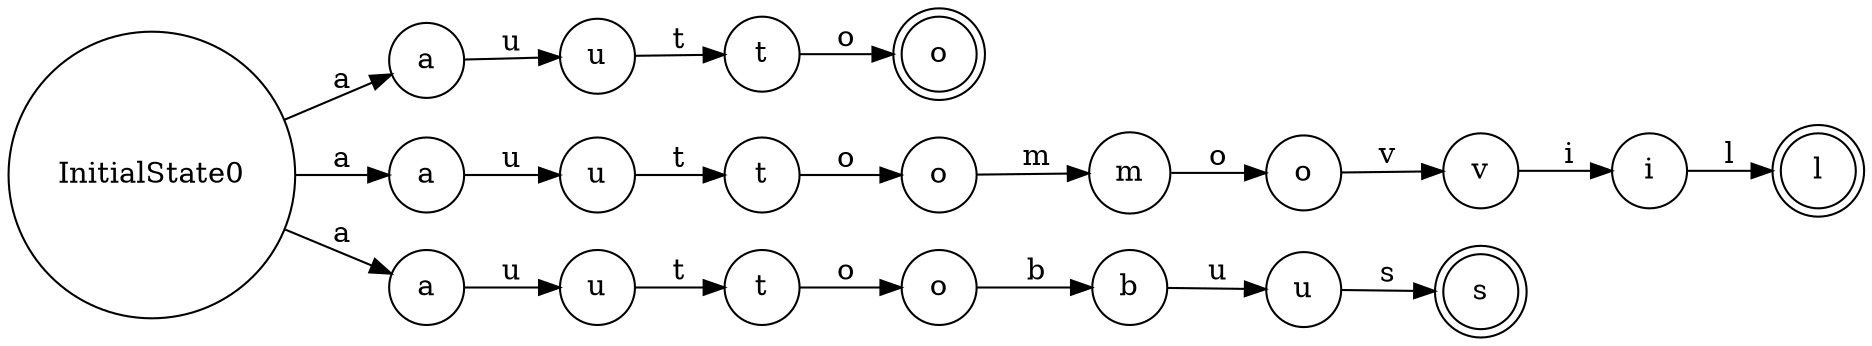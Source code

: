 digraph { 
	 rankdir = "LR"; 
	 node [shape=circle] InitialState0;
	 node [shape=circle] a0 [label ="a"];
	 InitialState0 -> a0[label="a"];
	 node [shape=circle] u0 [label ="u"];
	 a0 -> u0[label="u"];
	 node [shape=circle] t0 [label ="t"];
	 u0 -> t0[label="t"];
	 node [shape= doublecircle] o0 [label ="o"];
	 t0 -> o0[label="o"];
	 node [shape=circle] a1 [label ="a"];
	 InitialState0 -> a1[label="a"];
	 node [shape=circle] u1 [label ="u"];
	 a1 -> u1[label="u"];
	 node [shape=circle] t1 [label ="t"];
	 u1 -> t1[label="t"];
	 node [shape=circle] o1 [label ="o"];
	 t1 -> o1[label="o"];
	 node [shape=circle] m0 [label ="m"];
	 o1 -> m0[label="m"];
	 node [shape=circle] o2 [label ="o"];
	 m0 -> o2[label="o"];
	 node [shape=circle] v0 [label ="v"];
	 o2 -> v0[label="v"];
	 node [shape=circle] i0 [label ="i"];
	 v0 -> i0[label="i"];
	 node [shape= doublecircle] l0 [label ="l"];
	 i0 -> l0[label="l"];
	 node [shape=circle] a2 [label ="a"];
	 InitialState0 -> a2[label="a"];
	 node [shape=circle] u2 [label ="u"];
	 a2 -> u2[label="u"];
	 node [shape=circle] t2 [label ="t"];
	 u2 -> t2[label="t"];
	 node [shape=circle] o3 [label ="o"];
	 t2 -> o3[label="o"];
	 node [shape=circle] b0 [label ="b"];
	 o3 -> b0[label="b"];
	 node [shape=circle] u3 [label ="u"];
	 b0 -> u3[label="u"];
	 node [shape= doublecircle] s0 [label ="s"];
	 u3 -> s0[label="s"];
}